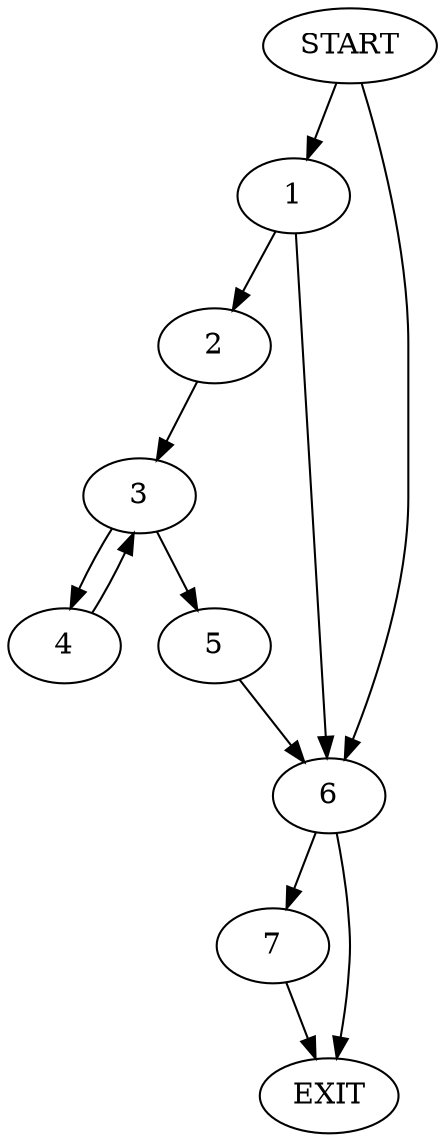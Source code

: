 digraph { 
0 [label="START"];
1;
2;
3;
4;
5;
6;
7;
8[label="EXIT"];
0 -> 1;
0 -> 6;
1 -> 2;
1 -> 6;
2 -> 3;
3 -> 4;
3 -> 5;
4 -> 3;
5 -> 6;
6 -> 7;
6 -> 8;
7 -> 8;
}